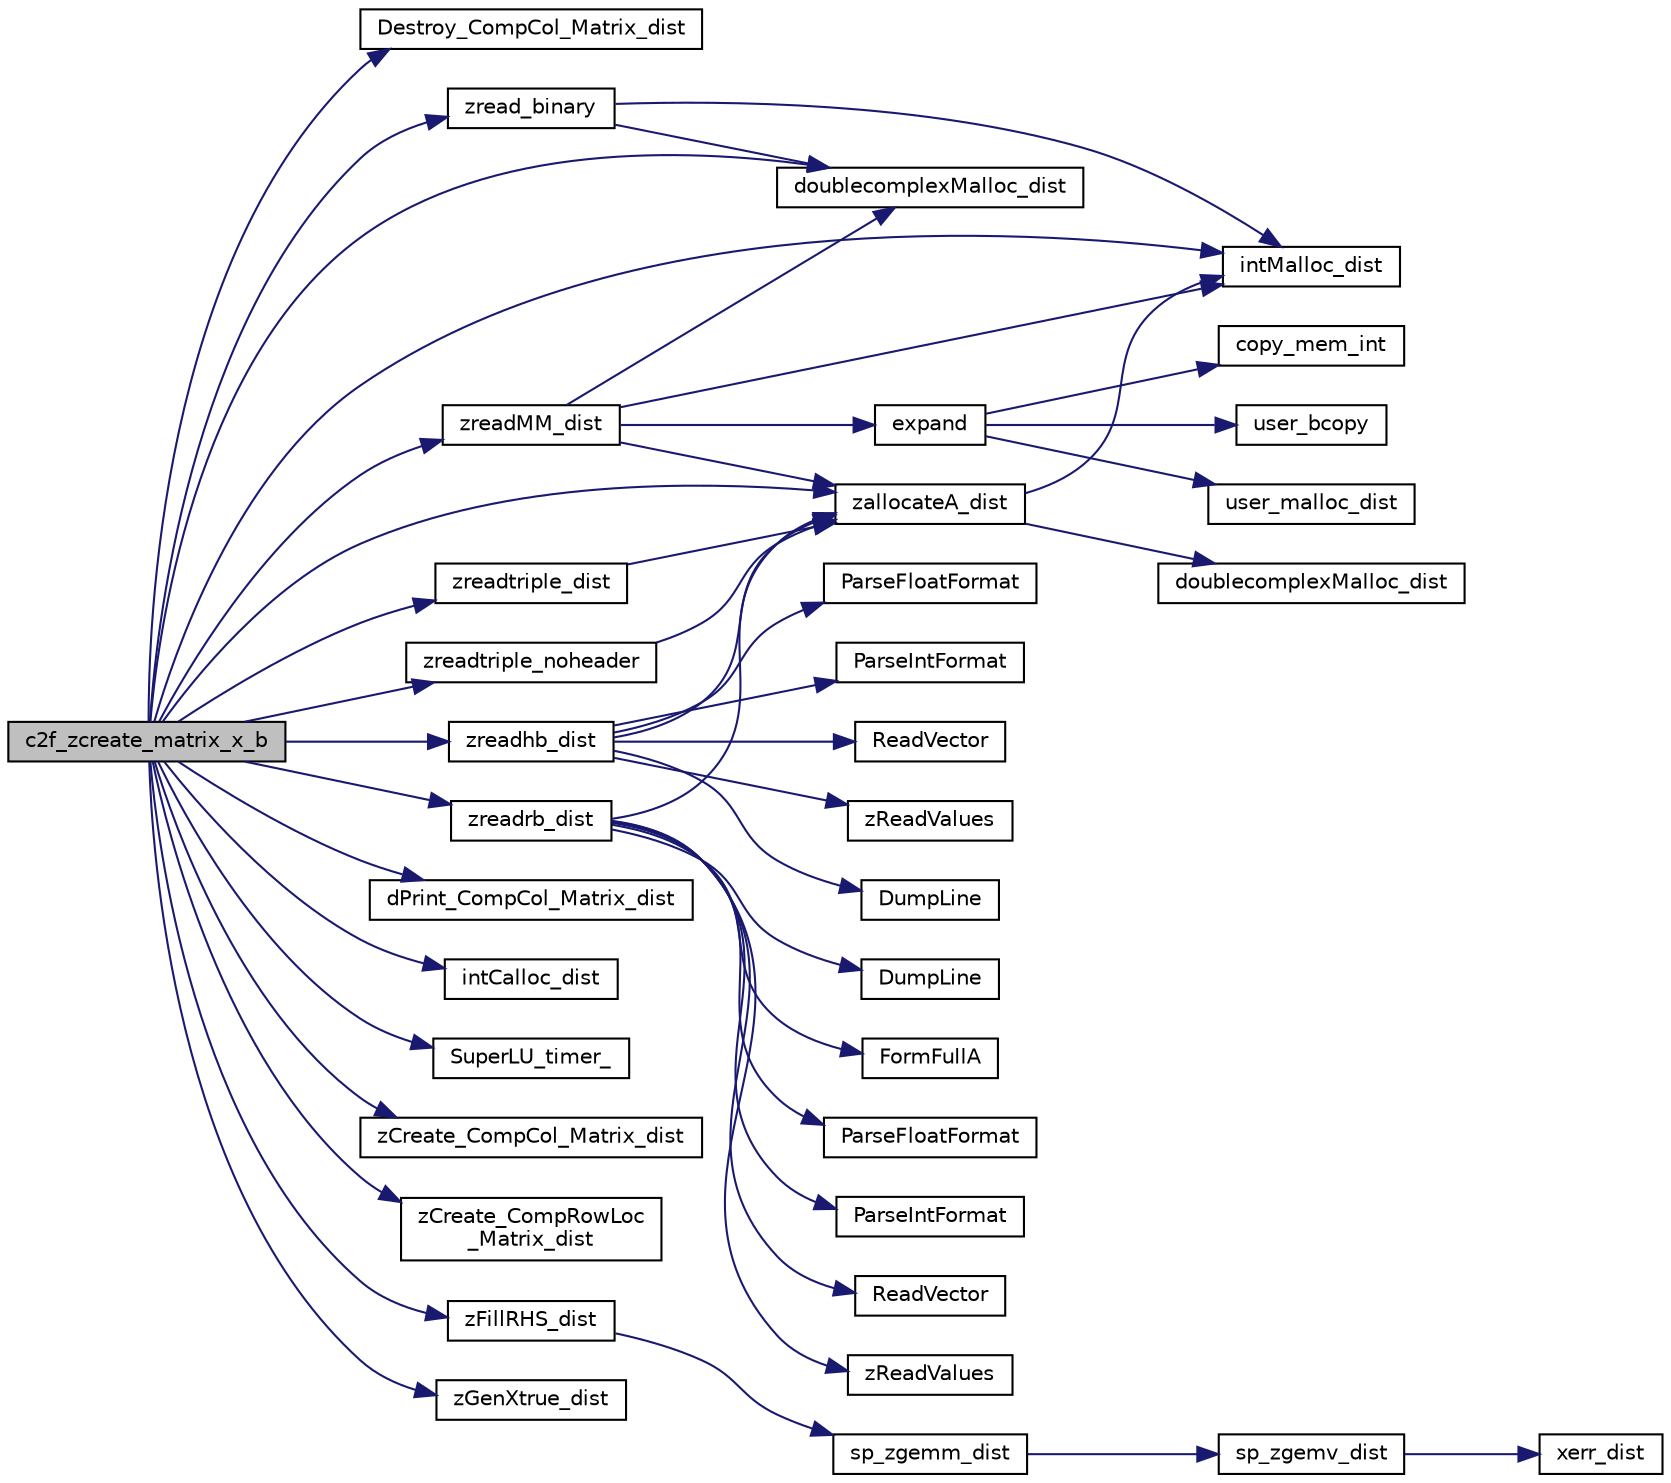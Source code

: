 digraph "c2f_zcreate_matrix_x_b"
{
 // LATEX_PDF_SIZE
  edge [fontname="Helvetica",fontsize="10",labelfontname="Helvetica",labelfontsize="10"];
  node [fontname="Helvetica",fontsize="10",shape=record];
  rankdir="LR";
  Node1 [label="c2f_zcreate_matrix_x_b",height=0.2,width=0.4,color="black", fillcolor="grey75", style="filled", fontcolor="black",tooltip=" "];
  Node1 -> Node2 [color="midnightblue",fontsize="10",style="solid",fontname="Helvetica"];
  Node2 [label="Destroy_CompCol_Matrix_dist",height=0.2,width=0.4,color="black", fillcolor="white", style="filled",URL="$superlu__defs_8h.html#a19148d48069c04e21a7ea94d53043f6f",tooltip=" "];
  Node1 -> Node3 [color="midnightblue",fontsize="10",style="solid",fontname="Helvetica"];
  Node3 [label="doublecomplexMalloc_dist",height=0.2,width=0.4,color="black", fillcolor="white", style="filled",URL="$superlu__zdefs_8h.html#af9c619b6f1f8f20b5bc70551bd10c84a",tooltip=" "];
  Node1 -> Node4 [color="midnightblue",fontsize="10",style="solid",fontname="Helvetica"];
  Node4 [label="dPrint_CompCol_Matrix_dist",height=0.2,width=0.4,color="black", fillcolor="white", style="filled",URL="$superlu__ddefs_8h.html#a8b75f5befc04c09a4840bc4a8deb4b2e",tooltip=" "];
  Node1 -> Node5 [color="midnightblue",fontsize="10",style="solid",fontname="Helvetica"];
  Node5 [label="intCalloc_dist",height=0.2,width=0.4,color="black", fillcolor="white", style="filled",URL="$memory_8c.html#a6fd91c6883ea8ea94e0ece298e0e46b6",tooltip=" "];
  Node1 -> Node6 [color="midnightblue",fontsize="10",style="solid",fontname="Helvetica"];
  Node6 [label="intMalloc_dist",height=0.2,width=0.4,color="black", fillcolor="white", style="filled",URL="$memory_8c.html#a2c2df35072e313373438cccdb98b885c",tooltip=" "];
  Node1 -> Node7 [color="midnightblue",fontsize="10",style="solid",fontname="Helvetica"];
  Node7 [label="SuperLU_timer_",height=0.2,width=0.4,color="black", fillcolor="white", style="filled",URL="$superlu__timer_8c.html#a0c6777573bbfe81917cd381e0090d355",tooltip=" "];
  Node1 -> Node8 [color="midnightblue",fontsize="10",style="solid",fontname="Helvetica"];
  Node8 [label="zallocateA_dist",height=0.2,width=0.4,color="black", fillcolor="white", style="filled",URL="$superlu__zdefs_8h.html#a9374c0ca73116b3b71227bbd519baa29",tooltip=" "];
  Node8 -> Node9 [color="midnightblue",fontsize="10",style="solid",fontname="Helvetica"];
  Node9 [label="doublecomplexMalloc_dist",height=0.2,width=0.4,color="black", fillcolor="white", style="filled",URL="$zmemory__dist_8c.html#a0d8dade7f16401472982bce82ff8bcdc",tooltip=" "];
  Node8 -> Node6 [color="midnightblue",fontsize="10",style="solid",fontname="Helvetica"];
  Node1 -> Node10 [color="midnightblue",fontsize="10",style="solid",fontname="Helvetica"];
  Node10 [label="zCreate_CompCol_Matrix_dist",height=0.2,width=0.4,color="black", fillcolor="white", style="filled",URL="$superlu__zdefs_8h.html#a398f76ec7a814d1d88b37f8ba4c6ce5e",tooltip=" "];
  Node1 -> Node11 [color="midnightblue",fontsize="10",style="solid",fontname="Helvetica"];
  Node11 [label="zCreate_CompRowLoc\l_Matrix_dist",height=0.2,width=0.4,color="black", fillcolor="white", style="filled",URL="$superlu__zdefs_8h.html#a073d43974e23aa7dad4b837279d683b3",tooltip=" "];
  Node1 -> Node12 [color="midnightblue",fontsize="10",style="solid",fontname="Helvetica"];
  Node12 [label="zFillRHS_dist",height=0.2,width=0.4,color="black", fillcolor="white", style="filled",URL="$superlu__zdefs_8h.html#a0b95910774830444bf37dc73b5a4bf23",tooltip="Let rhs[i] = sum of i-th row of A, so the solution vector is all 1's."];
  Node12 -> Node13 [color="midnightblue",fontsize="10",style="solid",fontname="Helvetica"];
  Node13 [label="sp_zgemm_dist",height=0.2,width=0.4,color="black", fillcolor="white", style="filled",URL="$superlu__zdefs_8h.html#a92a748a911ec37b7a0fd03c2e769ed12",tooltip=" "];
  Node13 -> Node14 [color="midnightblue",fontsize="10",style="solid",fontname="Helvetica"];
  Node14 [label="sp_zgemv_dist",height=0.2,width=0.4,color="black", fillcolor="white", style="filled",URL="$superlu__zdefs_8h.html#a26a8dbda9b8df4855190808bcbc8472a",tooltip="SpGEMV."];
  Node14 -> Node15 [color="midnightblue",fontsize="10",style="solid",fontname="Helvetica"];
  Node15 [label="xerr_dist",height=0.2,width=0.4,color="black", fillcolor="white", style="filled",URL="$superlu__defs_8h.html#a0d728f1da812b1373a0e58ff81f6a711",tooltip=" "];
  Node1 -> Node16 [color="midnightblue",fontsize="10",style="solid",fontname="Helvetica"];
  Node16 [label="zGenXtrue_dist",height=0.2,width=0.4,color="black", fillcolor="white", style="filled",URL="$superlu__zdefs_8h.html#a88ef608844121ae61963954f0abe9684",tooltip=" "];
  Node1 -> Node17 [color="midnightblue",fontsize="10",style="solid",fontname="Helvetica"];
  Node17 [label="zread_binary",height=0.2,width=0.4,color="black", fillcolor="white", style="filled",URL="$superlu__zdefs_8h.html#aeccfc74b968a0ef2e50a9635c4867228",tooltip=" "];
  Node17 -> Node3 [color="midnightblue",fontsize="10",style="solid",fontname="Helvetica"];
  Node17 -> Node6 [color="midnightblue",fontsize="10",style="solid",fontname="Helvetica"];
  Node1 -> Node18 [color="midnightblue",fontsize="10",style="solid",fontname="Helvetica"];
  Node18 [label="zreadhb_dist",height=0.2,width=0.4,color="black", fillcolor="white", style="filled",URL="$superlu__zdefs_8h.html#adffd26db37de114c128f75ff9de54212",tooltip=" "];
  Node18 -> Node19 [color="midnightblue",fontsize="10",style="solid",fontname="Helvetica"];
  Node19 [label="DumpLine",height=0.2,width=0.4,color="black", fillcolor="white", style="filled",URL="$SRC_2zreadhb_8c.html#a73c3b93fec4fb69f67664d899b2a6b42",tooltip=" "];
  Node18 -> Node20 [color="midnightblue",fontsize="10",style="solid",fontname="Helvetica"];
  Node20 [label="ParseFloatFormat",height=0.2,width=0.4,color="black", fillcolor="white", style="filled",URL="$SRC_2zreadhb_8c.html#ab280470e3c7d3235ee212104d44d09a2",tooltip=" "];
  Node18 -> Node21 [color="midnightblue",fontsize="10",style="solid",fontname="Helvetica"];
  Node21 [label="ParseIntFormat",height=0.2,width=0.4,color="black", fillcolor="white", style="filled",URL="$SRC_2zreadhb_8c.html#a05ff7013a68c641295685a0e85c18c83",tooltip=" "];
  Node18 -> Node22 [color="midnightblue",fontsize="10",style="solid",fontname="Helvetica"];
  Node22 [label="ReadVector",height=0.2,width=0.4,color="black", fillcolor="white", style="filled",URL="$SRC_2zreadhb_8c.html#aec3e2f32a90b64c2328709a21d985b55",tooltip=" "];
  Node18 -> Node8 [color="midnightblue",fontsize="10",style="solid",fontname="Helvetica"];
  Node18 -> Node23 [color="midnightblue",fontsize="10",style="solid",fontname="Helvetica"];
  Node23 [label="zReadValues",height=0.2,width=0.4,color="black", fillcolor="white", style="filled",URL="$SRC_2zreadhb_8c.html#a92c9e0066c2b934b9009a8ebc05dca88",tooltip=" "];
  Node1 -> Node24 [color="midnightblue",fontsize="10",style="solid",fontname="Helvetica"];
  Node24 [label="zreadMM_dist",height=0.2,width=0.4,color="black", fillcolor="white", style="filled",URL="$superlu__zdefs_8h.html#a298d35a095bf090e931cf9b17eba2bba",tooltip=" "];
  Node24 -> Node3 [color="midnightblue",fontsize="10",style="solid",fontname="Helvetica"];
  Node24 -> Node25 [color="midnightblue",fontsize="10",style="solid",fontname="Helvetica"];
  Node25 [label="expand",height=0.2,width=0.4,color="black", fillcolor="white", style="filled",URL="$memory_8c.html#a213fafd19733ebd74bcf5c9ef89068b6",tooltip=" "];
  Node25 -> Node26 [color="midnightblue",fontsize="10",style="solid",fontname="Helvetica"];
  Node26 [label="copy_mem_int",height=0.2,width=0.4,color="black", fillcolor="white", style="filled",URL="$memory_8c.html#a565ad7ca8a38ee26b057ad6880192ba2",tooltip=" "];
  Node25 -> Node27 [color="midnightblue",fontsize="10",style="solid",fontname="Helvetica"];
  Node27 [label="user_bcopy",height=0.2,width=0.4,color="black", fillcolor="white", style="filled",URL="$memory_8c.html#a54f4f38998738c1ecdfd235c385f5058",tooltip=" "];
  Node25 -> Node28 [color="midnightblue",fontsize="10",style="solid",fontname="Helvetica"];
  Node28 [label="user_malloc_dist",height=0.2,width=0.4,color="black", fillcolor="white", style="filled",URL="$memory_8c.html#a7f88accf6d8ceb239718435e4e7cfb34",tooltip=" "];
  Node24 -> Node6 [color="midnightblue",fontsize="10",style="solid",fontname="Helvetica"];
  Node24 -> Node8 [color="midnightblue",fontsize="10",style="solid",fontname="Helvetica"];
  Node1 -> Node29 [color="midnightblue",fontsize="10",style="solid",fontname="Helvetica"];
  Node29 [label="zreadrb_dist",height=0.2,width=0.4,color="black", fillcolor="white", style="filled",URL="$superlu__zdefs_8h.html#a649e45741419ae031b6e8e5f5356e655",tooltip=" "];
  Node29 -> Node30 [color="midnightblue",fontsize="10",style="solid",fontname="Helvetica"];
  Node30 [label="DumpLine",height=0.2,width=0.4,color="black", fillcolor="white", style="filled",URL="$zreadrb_8c.html#a6154d1e4d4a4e9cc6e89a1db5f895cd0",tooltip="Eat up the rest of the current line."];
  Node29 -> Node31 [color="midnightblue",fontsize="10",style="solid",fontname="Helvetica"];
  Node31 [label="FormFullA",height=0.2,width=0.4,color="black", fillcolor="white", style="filled",URL="$zreadrb_8c.html#a96134e8d7e6340392626630898973f37",tooltip=" "];
  Node29 -> Node32 [color="midnightblue",fontsize="10",style="solid",fontname="Helvetica"];
  Node32 [label="ParseFloatFormat",height=0.2,width=0.4,color="black", fillcolor="white", style="filled",URL="$zreadrb_8c.html#aebd9c68bf7ad345eeda8831ffe84998b",tooltip=" "];
  Node29 -> Node33 [color="midnightblue",fontsize="10",style="solid",fontname="Helvetica"];
  Node33 [label="ParseIntFormat",height=0.2,width=0.4,color="black", fillcolor="white", style="filled",URL="$zreadrb_8c.html#ad0be8868b68e71a8706fe1e61d9b1fe1",tooltip=" "];
  Node29 -> Node34 [color="midnightblue",fontsize="10",style="solid",fontname="Helvetica"];
  Node34 [label="ReadVector",height=0.2,width=0.4,color="black", fillcolor="white", style="filled",URL="$zreadrb_8c.html#a28101450d48feed9715e5d26ac934ac1",tooltip=" "];
  Node29 -> Node8 [color="midnightblue",fontsize="10",style="solid",fontname="Helvetica"];
  Node29 -> Node35 [color="midnightblue",fontsize="10",style="solid",fontname="Helvetica"];
  Node35 [label="zReadValues",height=0.2,width=0.4,color="black", fillcolor="white", style="filled",URL="$zreadrb_8c.html#aeec396507b7780d0b2da753e8bfca5f4",tooltip="Read complex numbers as pairs of (real, imaginary)"];
  Node1 -> Node36 [color="midnightblue",fontsize="10",style="solid",fontname="Helvetica"];
  Node36 [label="zreadtriple_dist",height=0.2,width=0.4,color="black", fillcolor="white", style="filled",URL="$superlu__zdefs_8h.html#a289f58367e0213252dae92da22921526",tooltip=" "];
  Node36 -> Node8 [color="midnightblue",fontsize="10",style="solid",fontname="Helvetica"];
  Node1 -> Node37 [color="midnightblue",fontsize="10",style="solid",fontname="Helvetica"];
  Node37 [label="zreadtriple_noheader",height=0.2,width=0.4,color="black", fillcolor="white", style="filled",URL="$superlu__zdefs_8h.html#ad307cf285fbdc3a7a1f8a640d813091f",tooltip=" "];
  Node37 -> Node8 [color="midnightblue",fontsize="10",style="solid",fontname="Helvetica"];
}
